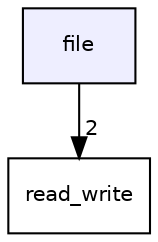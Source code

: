 digraph "file" {
  compound=true
  node [ fontsize="10", fontname="Helvetica"];
  edge [ labelfontsize="10", labelfontname="Helvetica"];
  dir_fb6598a949f0f53f82ac9a1a956124c7 [shape=box, label="file", style="filled", fillcolor="#eeeeff", pencolor="black", URL="dir_fb6598a949f0f53f82ac9a1a956124c7.html"];
  dir_ca9d92071cfb749bbe3c028d6ab7a8f2 [shape=box label="read_write" URL="dir_ca9d92071cfb749bbe3c028d6ab7a8f2.html"];
  dir_fb6598a949f0f53f82ac9a1a956124c7->dir_ca9d92071cfb749bbe3c028d6ab7a8f2 [headlabel="2", labeldistance=1.5 headhref="dir_000004_000005.html"];
}
